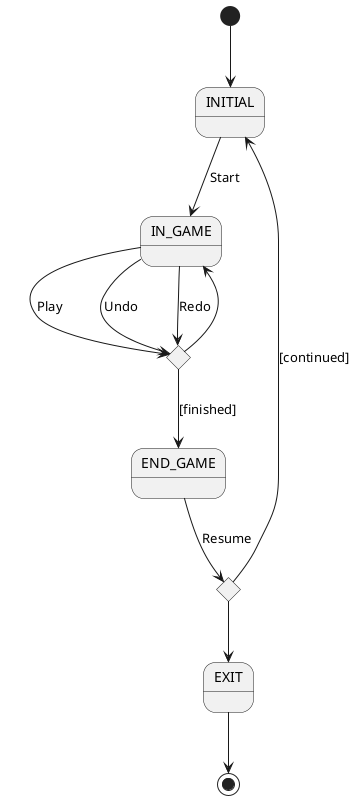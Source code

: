 @startuml ContextDiagram
state INITIAL
state IN_GAME
state END_GAME
state EXIT
state if_finished <<choice>>
state if_resumed <<choice>>

[*] --> INITIAL
INITIAL --> IN_GAME: Start
IN_GAME --> if_finished: Play
IN_GAME --> if_finished: Undo
IN_GAME --> if_finished: Redo
if_finished --> IN_GAME
if_finished --> END_GAME: [finished]
END_GAME --> if_resumed: Resume
if_resumed --> INITIAL: [continued]
if_resumed --> EXIT
EXIT --> [*]
@enduml